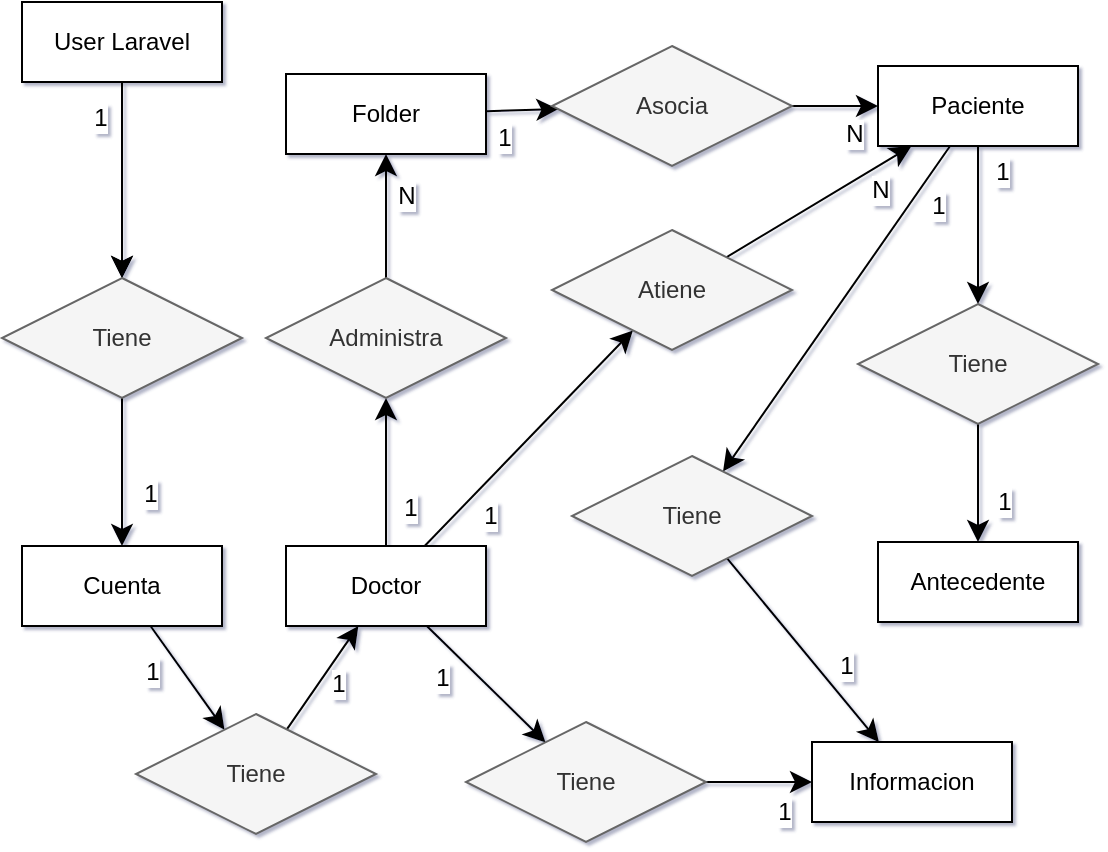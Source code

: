 <mxfile version="26.2.14">
  <diagram name="Página-1" id="kIr5KZjLDU1pyv_HEfKd">
    <mxGraphModel dx="1157" dy="871" grid="0" gridSize="10" guides="1" tooltips="1" connect="1" arrows="1" fold="1" page="0" pageScale="1" pageWidth="827" pageHeight="1169" background="none" math="0" shadow="1">
      <root>
        <mxCell id="0" />
        <mxCell id="1" parent="0" />
        <mxCell id="9YZykXCtZSyrLqcgToU8-7" value="" style="edgeStyle=none;curved=1;rounded=0;orthogonalLoop=1;jettySize=auto;html=1;fontSize=12;startSize=8;endSize=8;" edge="1" parent="1" source="SNBwKNHGnvzbRHk3ZS-K-1" target="SNBwKNHGnvzbRHk3ZS-K-2">
          <mxGeometry relative="1" as="geometry" />
        </mxCell>
        <mxCell id="9YZykXCtZSyrLqcgToU8-15" value="" style="edgeStyle=none;curved=1;rounded=0;orthogonalLoop=1;jettySize=auto;html=1;fontSize=12;startSize=8;endSize=8;" edge="1" parent="1" source="SNBwKNHGnvzbRHk3ZS-K-1" target="SNBwKNHGnvzbRHk3ZS-K-2">
          <mxGeometry relative="1" as="geometry" />
        </mxCell>
        <mxCell id="9YZykXCtZSyrLqcgToU8-16" value="1" style="edgeLabel;html=1;align=center;verticalAlign=middle;resizable=0;points=[];fontSize=12;" vertex="1" connectable="0" parent="9YZykXCtZSyrLqcgToU8-15">
          <mxGeometry x="-0.622" relative="1" as="geometry">
            <mxPoint x="-11" y="-1" as="offset" />
          </mxGeometry>
        </mxCell>
        <mxCell id="SNBwKNHGnvzbRHk3ZS-K-1" value="User Laravel" style="whiteSpace=wrap;html=1;align=center;" parent="1" vertex="1">
          <mxGeometry x="3" y="-115" width="100" height="40" as="geometry" />
        </mxCell>
        <mxCell id="9YZykXCtZSyrLqcgToU8-8" value="" style="edgeStyle=none;curved=1;rounded=0;orthogonalLoop=1;jettySize=auto;html=1;fontSize=12;startSize=8;endSize=8;" edge="1" parent="1" source="SNBwKNHGnvzbRHk3ZS-K-2" target="9YZykXCtZSyrLqcgToU8-1">
          <mxGeometry relative="1" as="geometry" />
        </mxCell>
        <mxCell id="9YZykXCtZSyrLqcgToU8-18" value="1" style="edgeLabel;html=1;align=center;verticalAlign=middle;resizable=0;points=[];fontSize=12;" vertex="1" connectable="0" parent="9YZykXCtZSyrLqcgToU8-8">
          <mxGeometry x="0.261" y="1" relative="1" as="geometry">
            <mxPoint x="13" y="1" as="offset" />
          </mxGeometry>
        </mxCell>
        <mxCell id="SNBwKNHGnvzbRHk3ZS-K-2" value="Tiene" style="shape=rhombus;perimeter=rhombusPerimeter;whiteSpace=wrap;html=1;align=center;fillColor=#f5f5f5;strokeColor=#666666;fontColor=#333333;" parent="1" vertex="1">
          <mxGeometry x="-7" y="23" width="120" height="60" as="geometry" />
        </mxCell>
        <mxCell id="9YZykXCtZSyrLqcgToU8-11" value="" style="edgeStyle=none;curved=1;rounded=0;orthogonalLoop=1;jettySize=auto;html=1;fontSize=12;startSize=8;endSize=8;" edge="1" parent="1" source="9YZykXCtZSyrLqcgToU8-1" target="9YZykXCtZSyrLqcgToU8-9">
          <mxGeometry relative="1" as="geometry" />
        </mxCell>
        <mxCell id="9YZykXCtZSyrLqcgToU8-19" value="1" style="edgeLabel;html=1;align=center;verticalAlign=middle;resizable=0;points=[];fontSize=12;" vertex="1" connectable="0" parent="9YZykXCtZSyrLqcgToU8-11">
          <mxGeometry x="-0.574" relative="1" as="geometry">
            <mxPoint x="-7" y="12" as="offset" />
          </mxGeometry>
        </mxCell>
        <mxCell id="9YZykXCtZSyrLqcgToU8-1" value="Cuenta" style="whiteSpace=wrap;html=1;align=center;" vertex="1" parent="1">
          <mxGeometry x="3" y="157" width="100" height="40" as="geometry" />
        </mxCell>
        <mxCell id="9YZykXCtZSyrLqcgToU8-27" value="" style="edgeStyle=none;curved=1;rounded=0;orthogonalLoop=1;jettySize=auto;html=1;fontSize=12;startSize=8;endSize=8;" edge="1" parent="1" source="9YZykXCtZSyrLqcgToU8-2" target="9YZykXCtZSyrLqcgToU8-26">
          <mxGeometry relative="1" as="geometry" />
        </mxCell>
        <mxCell id="9YZykXCtZSyrLqcgToU8-29" value="1" style="edgeLabel;html=1;align=center;verticalAlign=middle;resizable=0;points=[];fontSize=12;" vertex="1" connectable="0" parent="9YZykXCtZSyrLqcgToU8-27">
          <mxGeometry x="-0.57" y="1" relative="1" as="geometry">
            <mxPoint x="1" y="14" as="offset" />
          </mxGeometry>
        </mxCell>
        <mxCell id="9YZykXCtZSyrLqcgToU8-2" value="Folder" style="whiteSpace=wrap;html=1;align=center;" vertex="1" parent="1">
          <mxGeometry x="135" y="-79" width="100" height="40" as="geometry" />
        </mxCell>
        <mxCell id="9YZykXCtZSyrLqcgToU8-22" style="edgeStyle=none;curved=1;rounded=0;orthogonalLoop=1;jettySize=auto;html=1;fontSize=12;startSize=8;endSize=8;" edge="1" parent="1" source="9YZykXCtZSyrLqcgToU8-3" target="9YZykXCtZSyrLqcgToU8-21">
          <mxGeometry relative="1" as="geometry" />
        </mxCell>
        <mxCell id="9YZykXCtZSyrLqcgToU8-24" value="1" style="edgeLabel;html=1;align=center;verticalAlign=middle;resizable=0;points=[];fontSize=12;" vertex="1" connectable="0" parent="9YZykXCtZSyrLqcgToU8-22">
          <mxGeometry x="-0.664" relative="1" as="geometry">
            <mxPoint x="12" y="-7" as="offset" />
          </mxGeometry>
        </mxCell>
        <mxCell id="9YZykXCtZSyrLqcgToU8-32" style="edgeStyle=none;curved=1;rounded=0;orthogonalLoop=1;jettySize=auto;html=1;fontSize=12;startSize=8;endSize=8;" edge="1" parent="1" source="9YZykXCtZSyrLqcgToU8-3" target="9YZykXCtZSyrLqcgToU8-31">
          <mxGeometry relative="1" as="geometry" />
        </mxCell>
        <mxCell id="9YZykXCtZSyrLqcgToU8-43" value="1" style="edgeLabel;html=1;align=center;verticalAlign=middle;resizable=0;points=[];fontSize=12;" vertex="1" connectable="0" parent="9YZykXCtZSyrLqcgToU8-32">
          <mxGeometry x="-0.417" y="-2" relative="1" as="geometry">
            <mxPoint x="-8" y="8" as="offset" />
          </mxGeometry>
        </mxCell>
        <mxCell id="9YZykXCtZSyrLqcgToU8-51" style="edgeStyle=none;curved=1;rounded=0;orthogonalLoop=1;jettySize=auto;html=1;fontSize=12;startSize=8;endSize=8;" edge="1" parent="1" source="9YZykXCtZSyrLqcgToU8-3" target="9YZykXCtZSyrLqcgToU8-50">
          <mxGeometry relative="1" as="geometry" />
        </mxCell>
        <mxCell id="9YZykXCtZSyrLqcgToU8-53" value="1" style="edgeLabel;html=1;align=center;verticalAlign=middle;resizable=0;points=[];fontSize=12;" vertex="1" connectable="0" parent="9YZykXCtZSyrLqcgToU8-51">
          <mxGeometry x="-0.598" y="2" relative="1" as="geometry">
            <mxPoint x="13" y="8" as="offset" />
          </mxGeometry>
        </mxCell>
        <mxCell id="9YZykXCtZSyrLqcgToU8-3" value="Doctor" style="whiteSpace=wrap;html=1;align=center;" vertex="1" parent="1">
          <mxGeometry x="135" y="157" width="100" height="40" as="geometry" />
        </mxCell>
        <mxCell id="9YZykXCtZSyrLqcgToU8-36" value="" style="edgeStyle=none;curved=1;rounded=0;orthogonalLoop=1;jettySize=auto;html=1;fontSize=12;startSize=8;endSize=8;" edge="1" parent="1" source="9YZykXCtZSyrLqcgToU8-4" target="9YZykXCtZSyrLqcgToU8-35">
          <mxGeometry relative="1" as="geometry" />
        </mxCell>
        <mxCell id="9YZykXCtZSyrLqcgToU8-55" value="1" style="edgeLabel;html=1;align=center;verticalAlign=middle;resizable=0;points=[];fontSize=12;" vertex="1" connectable="0" parent="9YZykXCtZSyrLqcgToU8-36">
          <mxGeometry x="-0.686" y="2" relative="1" as="geometry">
            <mxPoint x="10" y="3" as="offset" />
          </mxGeometry>
        </mxCell>
        <mxCell id="9YZykXCtZSyrLqcgToU8-41" style="edgeStyle=none;curved=1;rounded=0;orthogonalLoop=1;jettySize=auto;html=1;fontSize=12;startSize=8;endSize=8;" edge="1" parent="1" source="9YZykXCtZSyrLqcgToU8-4" target="9YZykXCtZSyrLqcgToU8-40">
          <mxGeometry relative="1" as="geometry" />
        </mxCell>
        <mxCell id="9YZykXCtZSyrLqcgToU8-47" value="1" style="edgeLabel;html=1;align=center;verticalAlign=middle;resizable=0;points=[];fontSize=12;" vertex="1" connectable="0" parent="9YZykXCtZSyrLqcgToU8-41">
          <mxGeometry x="-0.652" relative="1" as="geometry">
            <mxPoint x="12" y="-1" as="offset" />
          </mxGeometry>
        </mxCell>
        <mxCell id="9YZykXCtZSyrLqcgToU8-4" value="Paciente" style="whiteSpace=wrap;html=1;align=center;" vertex="1" parent="1">
          <mxGeometry x="431" y="-83" width="100" height="40" as="geometry" />
        </mxCell>
        <mxCell id="9YZykXCtZSyrLqcgToU8-5" value="Informacion" style="whiteSpace=wrap;html=1;align=center;" vertex="1" parent="1">
          <mxGeometry x="398" y="255" width="100" height="40" as="geometry" />
        </mxCell>
        <mxCell id="9YZykXCtZSyrLqcgToU8-6" value="Antecedente" style="whiteSpace=wrap;html=1;align=center;" vertex="1" parent="1">
          <mxGeometry x="431" y="155" width="100" height="40" as="geometry" />
        </mxCell>
        <mxCell id="9YZykXCtZSyrLqcgToU8-12" value="" style="edgeStyle=none;curved=1;rounded=0;orthogonalLoop=1;jettySize=auto;html=1;fontSize=12;startSize=8;endSize=8;" edge="1" parent="1" source="9YZykXCtZSyrLqcgToU8-9" target="9YZykXCtZSyrLqcgToU8-3">
          <mxGeometry relative="1" as="geometry" />
        </mxCell>
        <mxCell id="9YZykXCtZSyrLqcgToU8-20" value="1" style="edgeLabel;html=1;align=center;verticalAlign=middle;resizable=0;points=[];fontSize=12;" vertex="1" connectable="0" parent="9YZykXCtZSyrLqcgToU8-12">
          <mxGeometry x="0.376" y="1" relative="1" as="geometry">
            <mxPoint x="1" y="13" as="offset" />
          </mxGeometry>
        </mxCell>
        <mxCell id="9YZykXCtZSyrLqcgToU8-9" value="Tiene" style="shape=rhombus;perimeter=rhombusPerimeter;whiteSpace=wrap;html=1;align=center;fillColor=#f5f5f5;fontColor=#333333;strokeColor=#666666;" vertex="1" parent="1">
          <mxGeometry x="60" y="241" width="120" height="60" as="geometry" />
        </mxCell>
        <mxCell id="9YZykXCtZSyrLqcgToU8-23" value="" style="edgeStyle=none;curved=1;rounded=0;orthogonalLoop=1;jettySize=auto;html=1;fontSize=12;startSize=8;endSize=8;" edge="1" parent="1" source="9YZykXCtZSyrLqcgToU8-21" target="9YZykXCtZSyrLqcgToU8-2">
          <mxGeometry relative="1" as="geometry" />
        </mxCell>
        <mxCell id="9YZykXCtZSyrLqcgToU8-25" value="N" style="edgeLabel;html=1;align=center;verticalAlign=middle;resizable=0;points=[];fontSize=12;" vertex="1" connectable="0" parent="9YZykXCtZSyrLqcgToU8-23">
          <mxGeometry x="0.26" relative="1" as="geometry">
            <mxPoint x="10" y="-2" as="offset" />
          </mxGeometry>
        </mxCell>
        <mxCell id="9YZykXCtZSyrLqcgToU8-21" value="Administra" style="shape=rhombus;perimeter=rhombusPerimeter;whiteSpace=wrap;html=1;align=center;fillColor=#f5f5f5;fontColor=#333333;strokeColor=#666666;" vertex="1" parent="1">
          <mxGeometry x="125" y="23" width="120" height="60" as="geometry" />
        </mxCell>
        <mxCell id="9YZykXCtZSyrLqcgToU8-28" value="" style="edgeStyle=none;curved=1;rounded=0;orthogonalLoop=1;jettySize=auto;html=1;fontSize=12;startSize=8;endSize=8;" edge="1" parent="1" source="9YZykXCtZSyrLqcgToU8-26" target="9YZykXCtZSyrLqcgToU8-4">
          <mxGeometry relative="1" as="geometry" />
        </mxCell>
        <mxCell id="9YZykXCtZSyrLqcgToU8-30" value="N" style="edgeLabel;html=1;align=center;verticalAlign=middle;resizable=0;points=[];fontSize=12;" vertex="1" connectable="0" parent="9YZykXCtZSyrLqcgToU8-28">
          <mxGeometry x="0.315" y="-1" relative="1" as="geometry">
            <mxPoint x="2" y="13" as="offset" />
          </mxGeometry>
        </mxCell>
        <mxCell id="9YZykXCtZSyrLqcgToU8-26" value="Asocia" style="shape=rhombus;perimeter=rhombusPerimeter;whiteSpace=wrap;html=1;align=center;fillColor=#f5f5f5;fontColor=#333333;strokeColor=#666666;" vertex="1" parent="1">
          <mxGeometry x="268" y="-93" width="120" height="60" as="geometry" />
        </mxCell>
        <mxCell id="9YZykXCtZSyrLqcgToU8-33" value="" style="edgeStyle=none;curved=1;rounded=0;orthogonalLoop=1;jettySize=auto;html=1;fontSize=12;startSize=8;endSize=8;" edge="1" parent="1" source="9YZykXCtZSyrLqcgToU8-31" target="9YZykXCtZSyrLqcgToU8-5">
          <mxGeometry relative="1" as="geometry" />
        </mxCell>
        <mxCell id="9YZykXCtZSyrLqcgToU8-44" value="1" style="edgeLabel;html=1;align=center;verticalAlign=middle;resizable=0;points=[];fontSize=12;" vertex="1" connectable="0" parent="9YZykXCtZSyrLqcgToU8-33">
          <mxGeometry x="0.358" relative="1" as="geometry">
            <mxPoint x="3" y="15" as="offset" />
          </mxGeometry>
        </mxCell>
        <mxCell id="9YZykXCtZSyrLqcgToU8-31" value="Tiene" style="shape=rhombus;perimeter=rhombusPerimeter;whiteSpace=wrap;html=1;align=center;fillColor=#f5f5f5;fontColor=#333333;strokeColor=#666666;" vertex="1" parent="1">
          <mxGeometry x="225" y="245" width="120" height="60" as="geometry" />
        </mxCell>
        <mxCell id="9YZykXCtZSyrLqcgToU8-39" style="edgeStyle=none;curved=1;rounded=0;orthogonalLoop=1;jettySize=auto;html=1;fontSize=12;startSize=8;endSize=8;" edge="1" parent="1" source="9YZykXCtZSyrLqcgToU8-35" target="9YZykXCtZSyrLqcgToU8-5">
          <mxGeometry relative="1" as="geometry" />
        </mxCell>
        <mxCell id="9YZykXCtZSyrLqcgToU8-46" value="1" style="edgeLabel;html=1;align=center;verticalAlign=middle;resizable=0;points=[];fontSize=12;" vertex="1" connectable="0" parent="9YZykXCtZSyrLqcgToU8-39">
          <mxGeometry x="0.272" y="1" relative="1" as="geometry">
            <mxPoint x="10" y="-4" as="offset" />
          </mxGeometry>
        </mxCell>
        <mxCell id="9YZykXCtZSyrLqcgToU8-35" value="Tiene" style="shape=rhombus;perimeter=rhombusPerimeter;whiteSpace=wrap;html=1;align=center;fillColor=#f5f5f5;fontColor=#333333;strokeColor=#666666;" vertex="1" parent="1">
          <mxGeometry x="278" y="112" width="120" height="60" as="geometry" />
        </mxCell>
        <mxCell id="9YZykXCtZSyrLqcgToU8-42" style="edgeStyle=none;curved=1;rounded=0;orthogonalLoop=1;jettySize=auto;html=1;fontSize=12;startSize=8;endSize=8;" edge="1" parent="1" source="9YZykXCtZSyrLqcgToU8-40" target="9YZykXCtZSyrLqcgToU8-6">
          <mxGeometry relative="1" as="geometry" />
        </mxCell>
        <mxCell id="9YZykXCtZSyrLqcgToU8-48" value="1" style="edgeLabel;html=1;align=center;verticalAlign=middle;resizable=0;points=[];fontSize=12;" vertex="1" connectable="0" parent="9YZykXCtZSyrLqcgToU8-42">
          <mxGeometry x="0.15" relative="1" as="geometry">
            <mxPoint x="13" y="5" as="offset" />
          </mxGeometry>
        </mxCell>
        <mxCell id="9YZykXCtZSyrLqcgToU8-40" value="Tiene" style="shape=rhombus;perimeter=rhombusPerimeter;whiteSpace=wrap;html=1;align=center;fillColor=#f5f5f5;fontColor=#333333;strokeColor=#666666;" vertex="1" parent="1">
          <mxGeometry x="421" y="36" width="120" height="60" as="geometry" />
        </mxCell>
        <mxCell id="9YZykXCtZSyrLqcgToU8-49" style="edgeStyle=none;curved=1;rounded=0;orthogonalLoop=1;jettySize=auto;html=1;exitX=1;exitY=1;exitDx=0;exitDy=0;fontSize=12;startSize=8;endSize=8;" edge="1" parent="1" source="9YZykXCtZSyrLqcgToU8-35" target="9YZykXCtZSyrLqcgToU8-35">
          <mxGeometry relative="1" as="geometry" />
        </mxCell>
        <mxCell id="9YZykXCtZSyrLqcgToU8-52" style="edgeStyle=none;curved=1;rounded=0;orthogonalLoop=1;jettySize=auto;html=1;fontSize=12;startSize=8;endSize=8;" edge="1" parent="1" source="9YZykXCtZSyrLqcgToU8-50" target="9YZykXCtZSyrLqcgToU8-4">
          <mxGeometry relative="1" as="geometry" />
        </mxCell>
        <mxCell id="9YZykXCtZSyrLqcgToU8-54" value="N" style="edgeLabel;html=1;align=center;verticalAlign=middle;resizable=0;points=[];fontSize=12;" vertex="1" connectable="0" parent="9YZykXCtZSyrLqcgToU8-52">
          <mxGeometry x="0.516" y="1" relative="1" as="geometry">
            <mxPoint x="7" y="9" as="offset" />
          </mxGeometry>
        </mxCell>
        <mxCell id="9YZykXCtZSyrLqcgToU8-50" value="Atiene" style="shape=rhombus;perimeter=rhombusPerimeter;whiteSpace=wrap;html=1;align=center;fillColor=#f5f5f5;fontColor=#333333;strokeColor=#666666;" vertex="1" parent="1">
          <mxGeometry x="268" y="-1" width="120" height="60" as="geometry" />
        </mxCell>
      </root>
    </mxGraphModel>
  </diagram>
</mxfile>
